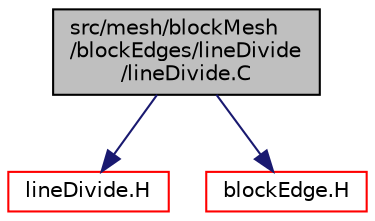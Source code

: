 digraph "src/mesh/blockMesh/blockEdges/lineDivide/lineDivide.C"
{
  bgcolor="transparent";
  edge [fontname="Helvetica",fontsize="10",labelfontname="Helvetica",labelfontsize="10"];
  node [fontname="Helvetica",fontsize="10",shape=record];
  Node1 [label="src/mesh/blockMesh\l/blockEdges/lineDivide\l/lineDivide.C",height=0.2,width=0.4,color="black", fillcolor="grey75", style="filled" fontcolor="black"];
  Node1 -> Node2 [color="midnightblue",fontsize="10",style="solid",fontname="Helvetica"];
  Node2 [label="lineDivide.H",height=0.2,width=0.4,color="red",URL="$lineDivide_8H.html"];
  Node1 -> Node3 [color="midnightblue",fontsize="10",style="solid",fontname="Helvetica"];
  Node3 [label="blockEdge.H",height=0.2,width=0.4,color="red",URL="$blockEdge_8H.html"];
}
